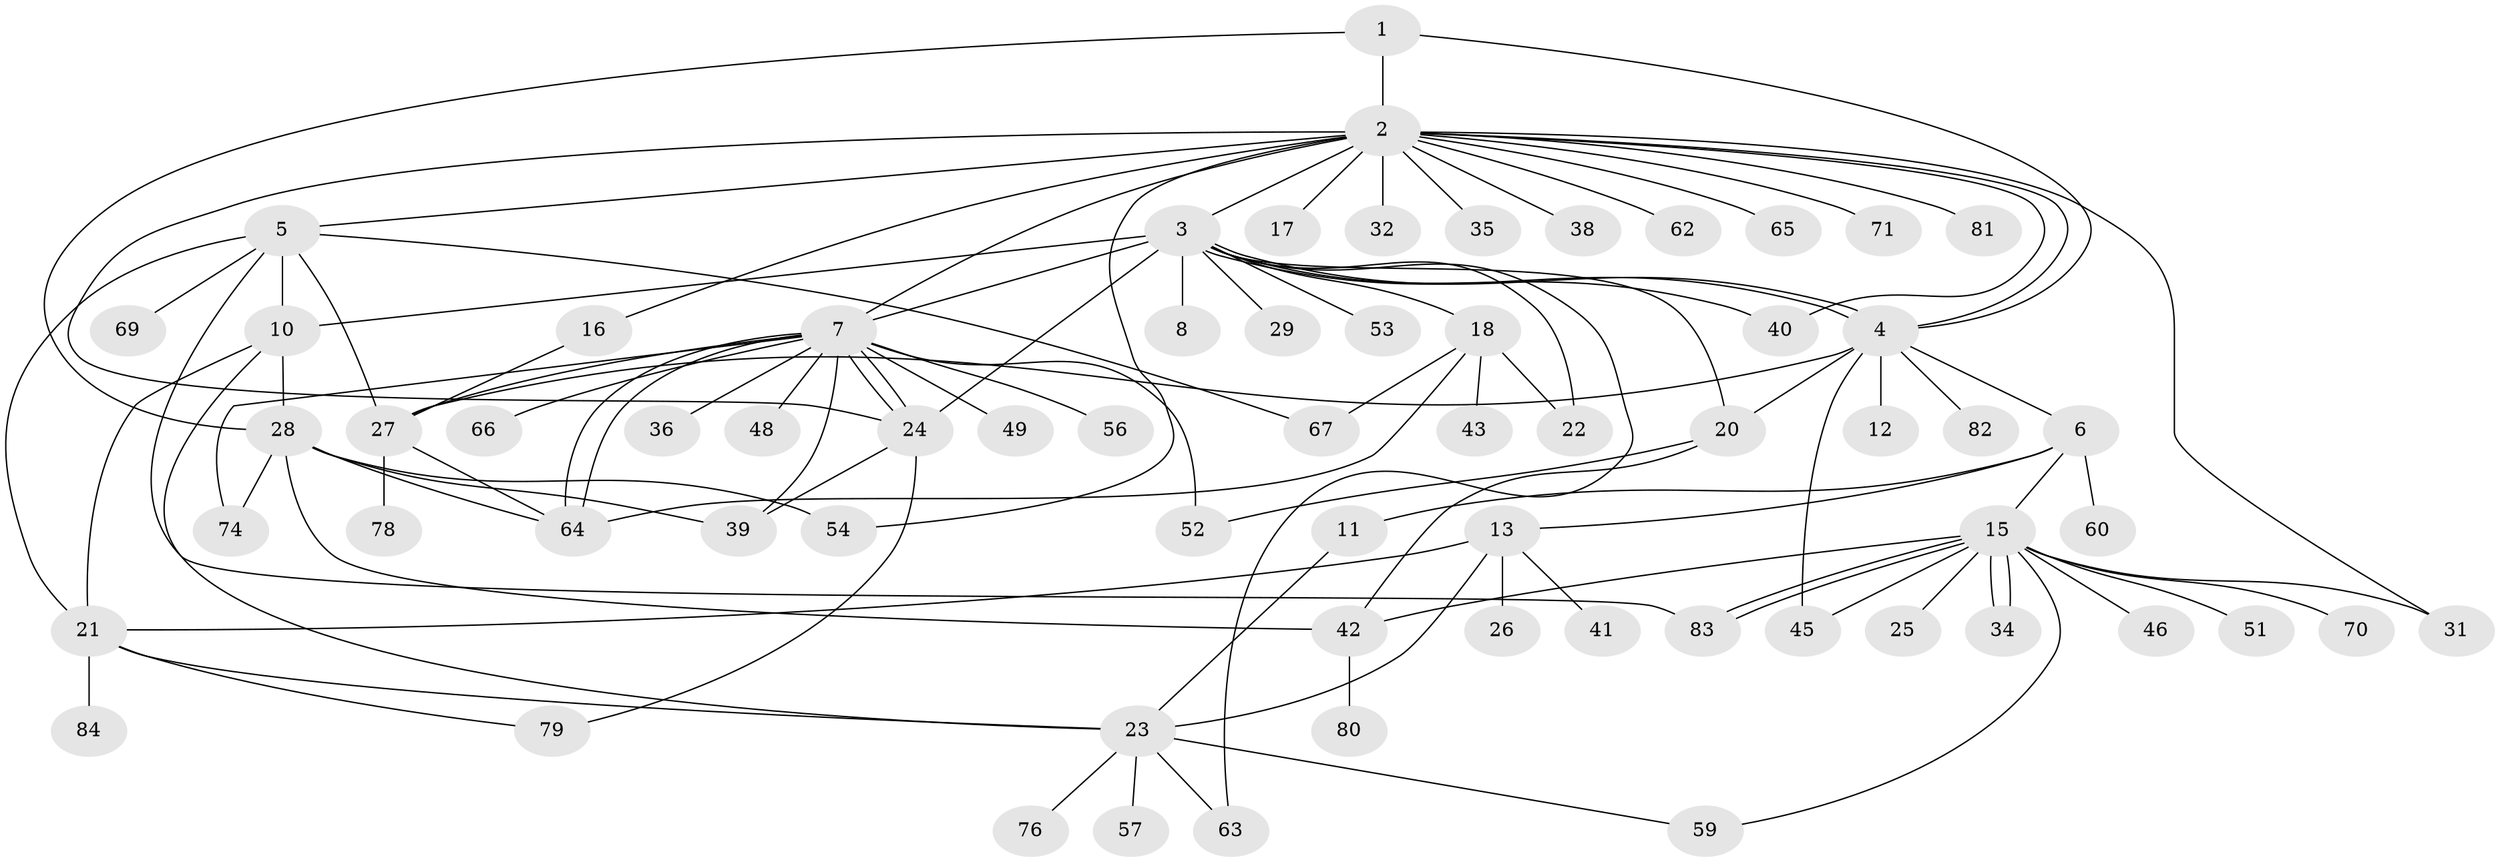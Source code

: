 // original degree distribution, {3: 0.07142857142857142, 19: 0.011904761904761904, 13: 0.011904761904761904, 9: 0.011904761904761904, 8: 0.011904761904761904, 6: 0.07142857142857142, 12: 0.023809523809523808, 1: 0.44047619047619047, 5: 0.07142857142857142, 2: 0.21428571428571427, 4: 0.03571428571428571, 7: 0.023809523809523808}
// Generated by graph-tools (version 1.1) at 2025/41/03/06/25 10:41:46]
// undirected, 67 vertices, 106 edges
graph export_dot {
graph [start="1"]
  node [color=gray90,style=filled];
  1;
  2 [super="+9"];
  3 [super="+14"];
  4 [super="+75"];
  5 [super="+61"];
  6 [super="+50"];
  7 [super="+33"];
  8;
  10;
  11;
  12;
  13 [super="+73"];
  15 [super="+19"];
  16;
  17;
  18;
  20;
  21 [super="+30"];
  22;
  23 [super="+37"];
  24 [super="+47"];
  25;
  26;
  27 [super="+68"];
  28 [super="+55"];
  29;
  31;
  32;
  34;
  35;
  36 [super="+58"];
  38;
  39 [super="+44"];
  40;
  41;
  42 [super="+72"];
  43;
  45;
  46;
  48;
  49;
  51;
  52;
  53;
  54;
  56;
  57;
  59 [super="+77"];
  60;
  62;
  63;
  64;
  65;
  66;
  67;
  69;
  70;
  71;
  74;
  76;
  78;
  79;
  80;
  81;
  82;
  83;
  84;
  1 -- 2;
  1 -- 4;
  1 -- 28;
  2 -- 3 [weight=3];
  2 -- 5;
  2 -- 7;
  2 -- 17;
  2 -- 31;
  2 -- 32;
  2 -- 38;
  2 -- 40;
  2 -- 54;
  2 -- 65;
  2 -- 71;
  2 -- 81;
  2 -- 4;
  2 -- 16;
  2 -- 35;
  2 -- 62;
  2 -- 24;
  3 -- 4;
  3 -- 4;
  3 -- 7;
  3 -- 8;
  3 -- 10;
  3 -- 18;
  3 -- 20;
  3 -- 22;
  3 -- 24;
  3 -- 40;
  3 -- 53;
  3 -- 29;
  3 -- 63;
  4 -- 6;
  4 -- 12;
  4 -- 20;
  4 -- 27;
  4 -- 45;
  4 -- 82;
  5 -- 10;
  5 -- 21;
  5 -- 67;
  5 -- 69;
  5 -- 83;
  5 -- 27;
  6 -- 11;
  6 -- 13;
  6 -- 15;
  6 -- 60;
  7 -- 24;
  7 -- 24;
  7 -- 39;
  7 -- 49;
  7 -- 52;
  7 -- 56;
  7 -- 64;
  7 -- 64;
  7 -- 74;
  7 -- 48;
  7 -- 66;
  7 -- 36;
  7 -- 27;
  10 -- 21;
  10 -- 23;
  10 -- 28;
  11 -- 23;
  13 -- 23;
  13 -- 26;
  13 -- 41;
  13 -- 21;
  15 -- 31;
  15 -- 34;
  15 -- 34;
  15 -- 45;
  15 -- 46;
  15 -- 51;
  15 -- 59;
  15 -- 70;
  15 -- 83;
  15 -- 83;
  15 -- 25;
  15 -- 42;
  16 -- 27;
  18 -- 22;
  18 -- 43;
  18 -- 64;
  18 -- 67;
  20 -- 42;
  20 -- 52;
  21 -- 23;
  21 -- 84;
  21 -- 79;
  23 -- 57;
  23 -- 76;
  23 -- 63;
  23 -- 59;
  24 -- 79;
  24 -- 39;
  27 -- 64;
  27 -- 78;
  28 -- 64;
  28 -- 74;
  28 -- 54;
  28 -- 39;
  28 -- 42;
  42 -- 80;
}
